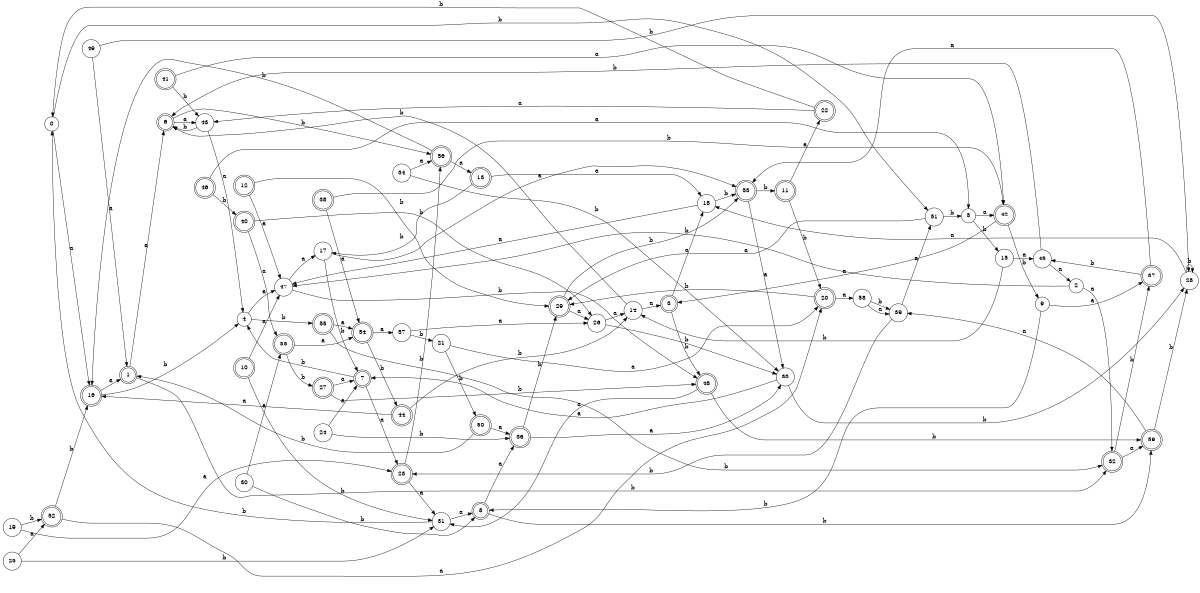 digraph n48_6 {
__start0 [label="" shape="none"];

rankdir=LR;
size="8,5";

s0 [style="filled", color="black", fillcolor="white" shape="circle", label="0"];
s1 [style="rounded,filled", color="black", fillcolor="white" shape="doublecircle", label="1"];
s2 [style="filled", color="black", fillcolor="white" shape="circle", label="2"];
s3 [style="rounded,filled", color="black", fillcolor="white" shape="doublecircle", label="3"];
s4 [style="filled", color="black", fillcolor="white" shape="circle", label="4"];
s5 [style="filled", color="black", fillcolor="white" shape="circle", label="5"];
s6 [style="rounded,filled", color="black", fillcolor="white" shape="doublecircle", label="6"];
s7 [style="rounded,filled", color="black", fillcolor="white" shape="doublecircle", label="7"];
s8 [style="rounded,filled", color="black", fillcolor="white" shape="doublecircle", label="8"];
s9 [style="filled", color="black", fillcolor="white" shape="circle", label="9"];
s10 [style="rounded,filled", color="black", fillcolor="white" shape="doublecircle", label="10"];
s11 [style="rounded,filled", color="black", fillcolor="white" shape="doublecircle", label="11"];
s12 [style="rounded,filled", color="black", fillcolor="white" shape="doublecircle", label="12"];
s13 [style="rounded,filled", color="black", fillcolor="white" shape="doublecircle", label="13"];
s14 [style="filled", color="black", fillcolor="white" shape="circle", label="14"];
s15 [style="filled", color="black", fillcolor="white" shape="circle", label="15"];
s16 [style="rounded,filled", color="black", fillcolor="white" shape="doublecircle", label="16"];
s17 [style="filled", color="black", fillcolor="white" shape="circle", label="17"];
s18 [style="filled", color="black", fillcolor="white" shape="circle", label="18"];
s19 [style="filled", color="black", fillcolor="white" shape="circle", label="19"];
s20 [style="rounded,filled", color="black", fillcolor="white" shape="doublecircle", label="20"];
s21 [style="filled", color="black", fillcolor="white" shape="circle", label="21"];
s22 [style="rounded,filled", color="black", fillcolor="white" shape="doublecircle", label="22"];
s23 [style="rounded,filled", color="black", fillcolor="white" shape="doublecircle", label="23"];
s24 [style="filled", color="black", fillcolor="white" shape="circle", label="24"];
s25 [style="filled", color="black", fillcolor="white" shape="circle", label="25"];
s26 [style="filled", color="black", fillcolor="white" shape="circle", label="26"];
s27 [style="rounded,filled", color="black", fillcolor="white" shape="doublecircle", label="27"];
s28 [style="filled", color="black", fillcolor="white" shape="circle", label="28"];
s29 [style="rounded,filled", color="black", fillcolor="white" shape="doublecircle", label="29"];
s30 [style="filled", color="black", fillcolor="white" shape="circle", label="30"];
s31 [style="filled", color="black", fillcolor="white" shape="circle", label="31"];
s32 [style="rounded,filled", color="black", fillcolor="white" shape="doublecircle", label="32"];
s33 [style="filled", color="black", fillcolor="white" shape="circle", label="33"];
s34 [style="filled", color="black", fillcolor="white" shape="circle", label="34"];
s35 [style="rounded,filled", color="black", fillcolor="white" shape="doublecircle", label="35"];
s36 [style="rounded,filled", color="black", fillcolor="white" shape="doublecircle", label="36"];
s37 [style="rounded,filled", color="black", fillcolor="white" shape="doublecircle", label="37"];
s38 [style="rounded,filled", color="black", fillcolor="white" shape="doublecircle", label="38"];
s39 [style="filled", color="black", fillcolor="white" shape="circle", label="39"];
s40 [style="rounded,filled", color="black", fillcolor="white" shape="doublecircle", label="40"];
s41 [style="rounded,filled", color="black", fillcolor="white" shape="doublecircle", label="41"];
s42 [style="rounded,filled", color="black", fillcolor="white" shape="doublecircle", label="42"];
s43 [style="filled", color="black", fillcolor="white" shape="circle", label="43"];
s44 [style="rounded,filled", color="black", fillcolor="white" shape="doublecircle", label="44"];
s45 [style="filled", color="black", fillcolor="white" shape="circle", label="45"];
s46 [style="rounded,filled", color="black", fillcolor="white" shape="doublecircle", label="46"];
s47 [style="filled", color="black", fillcolor="white" shape="circle", label="47"];
s48 [style="rounded,filled", color="black", fillcolor="white" shape="doublecircle", label="48"];
s49 [style="filled", color="black", fillcolor="white" shape="circle", label="49"];
s50 [style="rounded,filled", color="black", fillcolor="white" shape="doublecircle", label="50"];
s51 [style="filled", color="black", fillcolor="white" shape="circle", label="51"];
s52 [style="rounded,filled", color="black", fillcolor="white" shape="doublecircle", label="52"];
s53 [style="rounded,filled", color="black", fillcolor="white" shape="doublecircle", label="53"];
s54 [style="rounded,filled", color="black", fillcolor="white" shape="doublecircle", label="54"];
s55 [style="rounded,filled", color="black", fillcolor="white" shape="doublecircle", label="55"];
s56 [style="rounded,filled", color="black", fillcolor="white" shape="doublecircle", label="56"];
s57 [style="filled", color="black", fillcolor="white" shape="circle", label="57"];
s58 [style="filled", color="black", fillcolor="white" shape="circle", label="58"];
s59 [style="rounded,filled", color="black", fillcolor="white" shape="doublecircle", label="59"];
s0 -> s16 [label="a"];
s0 -> s51 [label="b"];
s1 -> s6 [label="a"];
s1 -> s32 [label="b"];
s2 -> s32 [label="a"];
s2 -> s47 [label="b"];
s3 -> s18 [label="a"];
s3 -> s48 [label="b"];
s4 -> s47 [label="a"];
s4 -> s55 [label="b"];
s5 -> s42 [label="a"];
s5 -> s15 [label="b"];
s6 -> s43 [label="a"];
s6 -> s56 [label="b"];
s7 -> s23 [label="a"];
s7 -> s4 [label="b"];
s8 -> s36 [label="a"];
s8 -> s59 [label="b"];
s9 -> s37 [label="a"];
s9 -> s8 [label="b"];
s10 -> s47 [label="a"];
s10 -> s31 [label="b"];
s11 -> s22 [label="a"];
s11 -> s20 [label="b"];
s12 -> s47 [label="a"];
s12 -> s29 [label="b"];
s13 -> s18 [label="a"];
s13 -> s17 [label="b"];
s14 -> s3 [label="a"];
s14 -> s6 [label="b"];
s15 -> s45 [label="a"];
s15 -> s14 [label="b"];
s16 -> s1 [label="a"];
s16 -> s4 [label="b"];
s17 -> s53 [label="a"];
s17 -> s7 [label="b"];
s18 -> s47 [label="a"];
s18 -> s53 [label="b"];
s19 -> s23 [label="a"];
s19 -> s52 [label="b"];
s20 -> s58 [label="a"];
s20 -> s29 [label="b"];
s21 -> s20 [label="a"];
s21 -> s50 [label="b"];
s22 -> s43 [label="a"];
s22 -> s0 [label="b"];
s23 -> s31 [label="a"];
s23 -> s56 [label="b"];
s24 -> s7 [label="a"];
s24 -> s36 [label="b"];
s25 -> s52 [label="a"];
s25 -> s31 [label="b"];
s26 -> s14 [label="a"];
s26 -> s33 [label="b"];
s27 -> s7 [label="a"];
s27 -> s48 [label="b"];
s28 -> s18 [label="a"];
s28 -> s28 [label="b"];
s29 -> s26 [label="a"];
s29 -> s53 [label="b"];
s30 -> s35 [label="a"];
s30 -> s8 [label="b"];
s31 -> s8 [label="a"];
s31 -> s0 [label="b"];
s32 -> s59 [label="a"];
s32 -> s37 [label="b"];
s33 -> s7 [label="a"];
s33 -> s28 [label="b"];
s34 -> s56 [label="a"];
s34 -> s33 [label="b"];
s35 -> s54 [label="a"];
s35 -> s27 [label="b"];
s36 -> s33 [label="a"];
s36 -> s29 [label="b"];
s37 -> s53 [label="a"];
s37 -> s45 [label="b"];
s38 -> s54 [label="a"];
s38 -> s42 [label="b"];
s39 -> s51 [label="a"];
s39 -> s23 [label="b"];
s40 -> s35 [label="a"];
s40 -> s26 [label="b"];
s41 -> s42 [label="a"];
s41 -> s43 [label="b"];
s42 -> s3 [label="a"];
s42 -> s9 [label="b"];
s43 -> s4 [label="a"];
s43 -> s6 [label="b"];
s44 -> s16 [label="a"];
s44 -> s14 [label="b"];
s45 -> s2 [label="a"];
s45 -> s6 [label="b"];
s46 -> s5 [label="a"];
s46 -> s40 [label="b"];
s47 -> s17 [label="a"];
s47 -> s48 [label="b"];
s48 -> s31 [label="a"];
s48 -> s59 [label="b"];
s49 -> s1 [label="a"];
s49 -> s28 [label="b"];
s50 -> s36 [label="a"];
s50 -> s1 [label="b"];
s51 -> s29 [label="a"];
s51 -> s5 [label="b"];
s52 -> s20 [label="a"];
s52 -> s16 [label="b"];
s53 -> s33 [label="a"];
s53 -> s11 [label="b"];
s54 -> s57 [label="a"];
s54 -> s44 [label="b"];
s55 -> s54 [label="a"];
s55 -> s32 [label="b"];
s56 -> s13 [label="a"];
s56 -> s16 [label="b"];
s57 -> s26 [label="a"];
s57 -> s21 [label="b"];
s58 -> s39 [label="a"];
s58 -> s39 [label="b"];
s59 -> s39 [label="a"];
s59 -> s28 [label="b"];

}